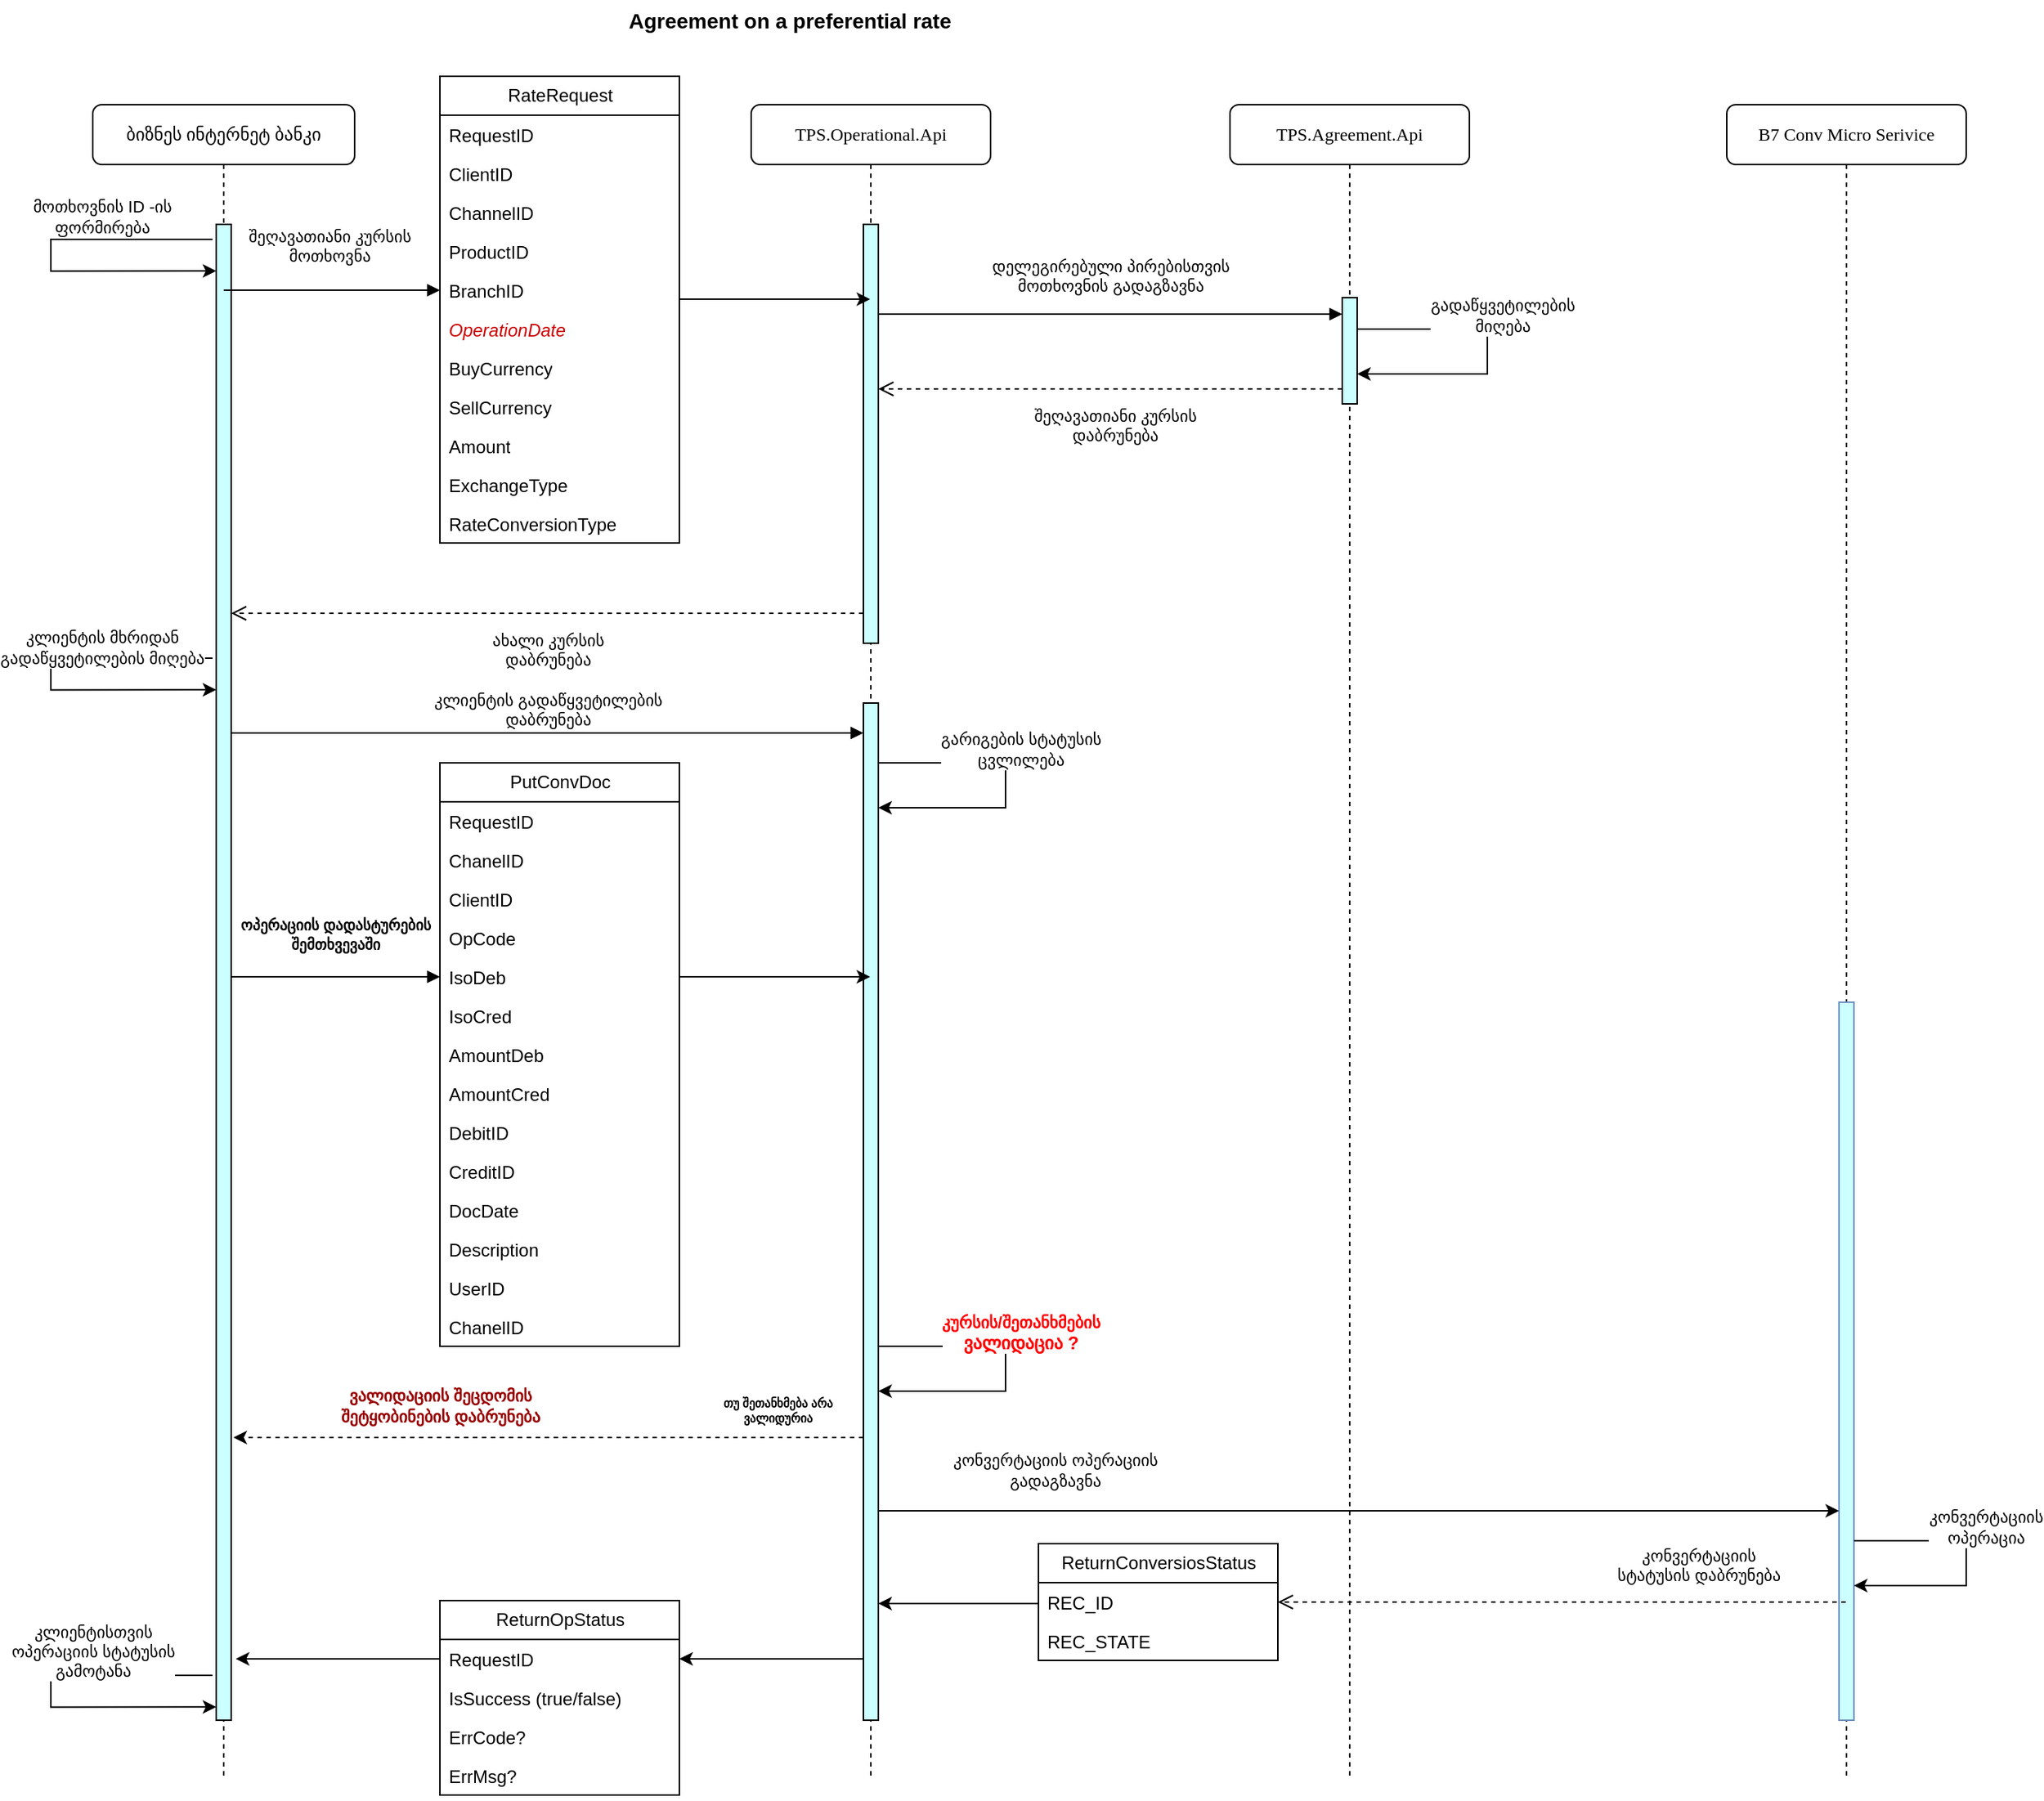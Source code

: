 <mxfile version="20.8.23" type="github" pages="2">
  <diagram id="Hz9vTrac9k6EBb7m44WP" name="შეღავათიანიi კურსზე შეთანხმება SD">
    <mxGraphModel dx="1872" dy="824" grid="1" gridSize="10" guides="1" tooltips="1" connect="1" arrows="1" fold="1" page="1" pageScale="1" pageWidth="2336" pageHeight="1654" math="0" shadow="0">
      <root>
        <mxCell id="0" />
        <mxCell id="1" parent="0" />
        <mxCell id="NapRjpGxGWk-yeD8tq0e-1" value="ბიზნეს ინტერნეტ ბანკი" style="shape=umlLifeline;perimeter=lifelinePerimeter;whiteSpace=wrap;html=1;container=1;collapsible=0;recursiveResize=0;outlineConnect=0;rounded=1;shadow=0;comic=0;labelBackgroundColor=none;strokeWidth=1;fontFamily=Verdana;fontSize=12;align=center;" parent="1" vertex="1">
          <mxGeometry x="108" y="80" width="175" height="1120" as="geometry" />
        </mxCell>
        <mxCell id="NapRjpGxGWk-yeD8tq0e-2" value="" style="html=1;points=[];perimeter=orthogonalPerimeter;rounded=0;shadow=0;comic=0;labelBackgroundColor=none;strokeWidth=1;fontFamily=Verdana;fontSize=12;align=center;fillColor=#CCFFFF;" parent="NapRjpGxGWk-yeD8tq0e-1" vertex="1">
          <mxGeometry x="82.5" y="80" width="10" height="1000" as="geometry" />
        </mxCell>
        <mxCell id="reUfo1CFChtaAdtldBo7-3" value="" style="endArrow=classic;html=1;rounded=0;strokeColor=default;edgeStyle=orthogonalEdgeStyle;exitX=0.2;exitY=0.153;exitDx=0;exitDy=0;exitPerimeter=0;" parent="NapRjpGxGWk-yeD8tq0e-1" edge="1">
          <mxGeometry width="50" height="50" relative="1" as="geometry">
            <mxPoint x="80" y="90.0" as="sourcePoint" />
            <mxPoint x="82.5" y="111.15" as="targetPoint" />
            <Array as="points">
              <mxPoint x="-28" y="90" />
              <mxPoint x="-28" y="111" />
            </Array>
          </mxGeometry>
        </mxCell>
        <mxCell id="reUfo1CFChtaAdtldBo7-4" value="მოთხოვნის ID -ის&lt;br&gt;ფორმირება" style="edgeLabel;html=1;align=center;verticalAlign=middle;resizable=0;points=[];" parent="reUfo1CFChtaAdtldBo7-3" vertex="1" connectable="0">
          <mxGeometry x="-0.23" y="1" relative="1" as="geometry">
            <mxPoint x="18" y="-16" as="offset" />
          </mxGeometry>
        </mxCell>
        <mxCell id="JqXxi1MpLHZqpj23ZU03-1" value="" style="endArrow=classic;html=1;rounded=0;strokeColor=default;edgeStyle=orthogonalEdgeStyle;exitX=0.2;exitY=0.153;exitDx=0;exitDy=0;exitPerimeter=0;" parent="NapRjpGxGWk-yeD8tq0e-1" edge="1">
          <mxGeometry width="50" height="50" relative="1" as="geometry">
            <mxPoint x="80" y="370" as="sourcePoint" />
            <mxPoint x="82.5" y="391.15" as="targetPoint" />
            <Array as="points">
              <mxPoint x="-28" y="370" />
              <mxPoint x="-28" y="391" />
            </Array>
          </mxGeometry>
        </mxCell>
        <mxCell id="JqXxi1MpLHZqpj23ZU03-2" value="კლიენტის მხრიდან&lt;br&gt;გადაწყვეტილების მიღება" style="edgeLabel;html=1;align=center;verticalAlign=middle;resizable=0;points=[];" parent="JqXxi1MpLHZqpj23ZU03-1" vertex="1" connectable="0">
          <mxGeometry x="-0.23" y="1" relative="1" as="geometry">
            <mxPoint x="18" y="-8" as="offset" />
          </mxGeometry>
        </mxCell>
        <mxCell id="lTMrrN4QKwK92IM0Nk2y-34" value="" style="endArrow=classic;html=1;rounded=0;strokeColor=default;edgeStyle=orthogonalEdgeStyle;exitX=0.2;exitY=0.153;exitDx=0;exitDy=0;exitPerimeter=0;" edge="1" parent="NapRjpGxGWk-yeD8tq0e-1">
          <mxGeometry width="50" height="50" relative="1" as="geometry">
            <mxPoint x="80" y="1050" as="sourcePoint" />
            <mxPoint x="82.5" y="1071.15" as="targetPoint" />
            <Array as="points">
              <mxPoint x="-28" y="1050" />
              <mxPoint x="-28" y="1071" />
            </Array>
          </mxGeometry>
        </mxCell>
        <mxCell id="lTMrrN4QKwK92IM0Nk2y-35" value="კლიენტისთვის&lt;br&gt;ოპერაციის სტატუსის&lt;br&gt;გამოტანა" style="edgeLabel;html=1;align=center;verticalAlign=middle;resizable=0;points=[];" vertex="1" connectable="0" parent="lTMrrN4QKwK92IM0Nk2y-34">
          <mxGeometry x="-0.23" y="1" relative="1" as="geometry">
            <mxPoint x="12" y="-17" as="offset" />
          </mxGeometry>
        </mxCell>
        <mxCell id="OC2dcXIhTSpHi5Ehb43I-1" value="TPS.Operational.Api" style="shape=umlLifeline;perimeter=lifelinePerimeter;whiteSpace=wrap;html=1;container=1;collapsible=0;recursiveResize=0;outlineConnect=0;rounded=1;shadow=0;comic=0;labelBackgroundColor=none;strokeWidth=1;fontFamily=Verdana;fontSize=12;align=center;" parent="1" vertex="1">
          <mxGeometry x="548" y="80" width="160" height="1120" as="geometry" />
        </mxCell>
        <mxCell id="OC2dcXIhTSpHi5Ehb43I-3" value="" style="html=1;points=[];perimeter=orthogonalPerimeter;outlineConnect=0;targetShapes=umlLifeline;portConstraint=eastwest;newEdgeStyle={&quot;edgeStyle&quot;:&quot;elbowEdgeStyle&quot;,&quot;elbow&quot;:&quot;vertical&quot;,&quot;curved&quot;:0,&quot;rounded&quot;:0};fillColor=#CCFFFF;" parent="OC2dcXIhTSpHi5Ehb43I-1" vertex="1">
          <mxGeometry x="75" y="80" width="10" height="280" as="geometry" />
        </mxCell>
        <mxCell id="reUfo1CFChtaAdtldBo7-1" value="" style="html=1;points=[];perimeter=orthogonalPerimeter;outlineConnect=0;targetShapes=umlLifeline;portConstraint=eastwest;newEdgeStyle={&quot;edgeStyle&quot;:&quot;elbowEdgeStyle&quot;,&quot;elbow&quot;:&quot;vertical&quot;,&quot;curved&quot;:0,&quot;rounded&quot;:0};fillColor=#CCFFFF;" parent="OC2dcXIhTSpHi5Ehb43I-1" vertex="1">
          <mxGeometry x="75" y="400" width="10" height="680" as="geometry" />
        </mxCell>
        <mxCell id="lTMrrN4QKwK92IM0Nk2y-32" value="" style="endArrow=classic;html=1;rounded=0;strokeColor=default;edgeStyle=orthogonalEdgeStyle;" edge="1" parent="OC2dcXIhTSpHi5Ehb43I-1">
          <mxGeometry width="50" height="50" relative="1" as="geometry">
            <mxPoint x="85" y="830" as="sourcePoint" />
            <mxPoint x="85" y="860" as="targetPoint" />
            <Array as="points">
              <mxPoint x="170" y="830.5" />
              <mxPoint x="170" y="860.5" />
            </Array>
          </mxGeometry>
        </mxCell>
        <mxCell id="lTMrrN4QKwK92IM0Nk2y-33" value="&lt;b&gt;&lt;font color=&quot;#ff0000&quot;&gt;კურსის/შეთანხმების&lt;br style=&quot;border-color: var(--border-color); font-size: 12px; background-color: rgb(251, 251, 251);&quot;&gt;&lt;span style=&quot;font-size: 12px; background-color: rgb(251, 251, 251);&quot;&gt;ვალიდაცია ?&lt;/span&gt;&lt;/font&gt;&lt;/b&gt;" style="edgeLabel;html=1;align=center;verticalAlign=middle;resizable=0;points=[];" vertex="1" connectable="0" parent="lTMrrN4QKwK92IM0Nk2y-32">
          <mxGeometry x="-0.23" y="1" relative="1" as="geometry">
            <mxPoint x="18" y="-8" as="offset" />
          </mxGeometry>
        </mxCell>
        <mxCell id="nknmgPoFufhJ2KQw6Ong-1" value="თუ შეთანხმება არა&#xa;ვალიდურია" style="text;align=center;fontStyle=1;verticalAlign=middle;spacingLeft=3;spacingRight=3;strokeColor=none;rotatable=0;points=[[0,0.5],[1,0.5]];portConstraint=eastwest;labelBackgroundColor=#FFFFFF;fontSize=8;" vertex="1" parent="OC2dcXIhTSpHi5Ehb43I-1">
          <mxGeometry x="-38" y="860" width="112" height="26" as="geometry" />
        </mxCell>
        <mxCell id="2njt6nfOIMfhhEkoGc3B-12" value="" style="endArrow=classic;html=1;rounded=0;strokeColor=default;edgeStyle=orthogonalEdgeStyle;" parent="OC2dcXIhTSpHi5Ehb43I-1" edge="1">
          <mxGeometry width="50" height="50" relative="1" as="geometry">
            <mxPoint x="85" y="440" as="sourcePoint" />
            <mxPoint x="85" y="470" as="targetPoint" />
            <Array as="points">
              <mxPoint x="170" y="440.5" />
              <mxPoint x="170" y="470.5" />
            </Array>
          </mxGeometry>
        </mxCell>
        <mxCell id="Ki9TBUzkQfGxFeOzV7n9-6" value="გარიგების სტატუსის&lt;br&gt;ცვლილება" style="edgeLabel;html=1;align=center;verticalAlign=middle;resizable=0;points=[];" parent="2njt6nfOIMfhhEkoGc3B-12" vertex="1" connectable="0">
          <mxGeometry x="-0.23" y="1" relative="1" as="geometry">
            <mxPoint x="18" y="-8" as="offset" />
          </mxGeometry>
        </mxCell>
        <mxCell id="OC2dcXIhTSpHi5Ehb43I-4" value="შეღავათიანი კურსის&lt;br&gt;მოთხოვნა" style="html=1;verticalAlign=bottom;endArrow=block;edgeStyle=elbowEdgeStyle;elbow=vertical;curved=0;rounded=0;entryX=0;entryY=0.5;entryDx=0;entryDy=0;" parent="1" source="NapRjpGxGWk-yeD8tq0e-1" target="aCDmaK2JJfqGugbTNvCX-6" edge="1">
          <mxGeometry x="-0.032" y="14" relative="1" as="geometry">
            <mxPoint x="348" y="190" as="sourcePoint" />
            <Array as="points">
              <mxPoint x="248" y="204" />
              <mxPoint x="238" y="220" />
              <mxPoint x="248" y="200" />
            </Array>
            <mxPoint as="offset" />
          </mxGeometry>
        </mxCell>
        <mxCell id="OC2dcXIhTSpHi5Ehb43I-5" value="ახალი კურსის&lt;br&gt;დაბრუნება" style="html=1;verticalAlign=bottom;endArrow=open;dashed=1;endSize=8;edgeStyle=elbowEdgeStyle;elbow=vertical;curved=0;rounded=0;" parent="1" source="OC2dcXIhTSpHi5Ehb43I-3" target="NapRjpGxGWk-yeD8tq0e-2" edge="1">
          <mxGeometry y="40" relative="1" as="geometry">
            <mxPoint x="348" y="265" as="targetPoint" />
            <Array as="points">
              <mxPoint x="438" y="420" />
              <mxPoint x="488" y="450" />
              <mxPoint x="498" y="460" />
              <mxPoint x="298" y="260" />
            </Array>
            <mxPoint as="offset" />
          </mxGeometry>
        </mxCell>
        <mxCell id="aCDmaK2JJfqGugbTNvCX-14" style="edgeStyle=orthogonalEdgeStyle;rounded=0;orthogonalLoop=1;jettySize=auto;html=1;" parent="1" source="aCDmaK2JJfqGugbTNvCX-1" target="OC2dcXIhTSpHi5Ehb43I-1" edge="1">
          <mxGeometry relative="1" as="geometry">
            <Array as="points">
              <mxPoint x="518" y="210" />
              <mxPoint x="518" y="210" />
            </Array>
          </mxGeometry>
        </mxCell>
        <UserObject label="RateRequest" id="aCDmaK2JJfqGugbTNvCX-1">
          <mxCell style="swimlane;fontStyle=0;childLayout=stackLayout;horizontal=1;startSize=26;fillColor=none;horizontalStack=0;resizeParent=1;resizeParentMax=0;resizeLast=0;collapsible=1;marginBottom=0;html=1;fontColor=#000000;" parent="1" vertex="1">
            <mxGeometry x="340" y="61" width="160" height="312" as="geometry" />
          </mxCell>
        </UserObject>
        <mxCell id="aCDmaK2JJfqGugbTNvCX-2" value="RequestID" style="text;strokeColor=none;fillColor=none;align=left;verticalAlign=top;spacingLeft=4;spacingRight=4;overflow=hidden;rotatable=0;points=[[0,0.5],[1,0.5]];portConstraint=eastwest;whiteSpace=wrap;html=1;fontColor=#000000;" parent="aCDmaK2JJfqGugbTNvCX-1" vertex="1">
          <mxGeometry y="26" width="160" height="26" as="geometry" />
        </mxCell>
        <mxCell id="aCDmaK2JJfqGugbTNvCX-3" value="ClientID" style="text;strokeColor=none;fillColor=none;align=left;verticalAlign=top;spacingLeft=4;spacingRight=4;overflow=hidden;rotatable=0;points=[[0,0.5],[1,0.5]];portConstraint=eastwest;whiteSpace=wrap;html=1;fontColor=#000000;" parent="aCDmaK2JJfqGugbTNvCX-1" vertex="1">
          <mxGeometry y="52" width="160" height="26" as="geometry" />
        </mxCell>
        <mxCell id="aCDmaK2JJfqGugbTNvCX-4" value="ChannelID" style="text;strokeColor=none;fillColor=none;align=left;verticalAlign=top;spacingLeft=4;spacingRight=4;overflow=hidden;rotatable=0;points=[[0,0.5],[1,0.5]];portConstraint=eastwest;whiteSpace=wrap;html=1;fontColor=#000000;" parent="aCDmaK2JJfqGugbTNvCX-1" vertex="1">
          <mxGeometry y="78" width="160" height="26" as="geometry" />
        </mxCell>
        <mxCell id="aCDmaK2JJfqGugbTNvCX-5" value="ProductID" style="text;strokeColor=none;fillColor=none;align=left;verticalAlign=top;spacingLeft=4;spacingRight=4;overflow=hidden;rotatable=0;points=[[0,0.5],[1,0.5]];portConstraint=eastwest;whiteSpace=wrap;html=1;fontColor=#000000;" parent="aCDmaK2JJfqGugbTNvCX-1" vertex="1">
          <mxGeometry y="104" width="160" height="26" as="geometry" />
        </mxCell>
        <mxCell id="aCDmaK2JJfqGugbTNvCX-6" value="BranchID" style="text;strokeColor=none;fillColor=none;align=left;verticalAlign=top;spacingLeft=4;spacingRight=4;overflow=hidden;rotatable=0;points=[[0,0.5],[1,0.5]];portConstraint=eastwest;whiteSpace=wrap;html=1;fontColor=#000000;" parent="aCDmaK2JJfqGugbTNvCX-1" vertex="1">
          <mxGeometry y="130" width="160" height="26" as="geometry" />
        </mxCell>
        <mxCell id="aCDmaK2JJfqGugbTNvCX-7" value="OperationDate" style="text;strokeColor=none;fillColor=none;align=left;verticalAlign=top;spacingLeft=4;spacingRight=4;overflow=hidden;rotatable=0;points=[[0,0.5],[1,0.5]];portConstraint=eastwest;whiteSpace=wrap;html=1;fontColor=#CC0000;fontStyle=2" parent="aCDmaK2JJfqGugbTNvCX-1" vertex="1">
          <mxGeometry y="156" width="160" height="26" as="geometry" />
        </mxCell>
        <mxCell id="aCDmaK2JJfqGugbTNvCX-8" value="BuyCurrency" style="text;strokeColor=none;fillColor=none;align=left;verticalAlign=top;spacingLeft=4;spacingRight=4;overflow=hidden;rotatable=0;points=[[0,0.5],[1,0.5]];portConstraint=eastwest;whiteSpace=wrap;html=1;fontColor=#000000;" parent="aCDmaK2JJfqGugbTNvCX-1" vertex="1">
          <mxGeometry y="182" width="160" height="26" as="geometry" />
        </mxCell>
        <mxCell id="aCDmaK2JJfqGugbTNvCX-9" value="SellCurrency" style="text;strokeColor=none;fillColor=none;align=left;verticalAlign=top;spacingLeft=4;spacingRight=4;overflow=hidden;rotatable=0;points=[[0,0.5],[1,0.5]];portConstraint=eastwest;whiteSpace=wrap;html=1;fontColor=#000000;" parent="aCDmaK2JJfqGugbTNvCX-1" vertex="1">
          <mxGeometry y="208" width="160" height="26" as="geometry" />
        </mxCell>
        <mxCell id="aCDmaK2JJfqGugbTNvCX-10" value="Amount" style="text;strokeColor=none;fillColor=none;align=left;verticalAlign=top;spacingLeft=4;spacingRight=4;overflow=hidden;rotatable=0;points=[[0,0.5],[1,0.5]];portConstraint=eastwest;whiteSpace=wrap;html=1;fontColor=#000000;" parent="aCDmaK2JJfqGugbTNvCX-1" vertex="1">
          <mxGeometry y="234" width="160" height="26" as="geometry" />
        </mxCell>
        <mxCell id="aCDmaK2JJfqGugbTNvCX-11" value="ExchangeType" style="text;strokeColor=none;fillColor=none;align=left;verticalAlign=top;spacingLeft=4;spacingRight=4;overflow=hidden;rotatable=0;points=[[0,0.5],[1,0.5]];portConstraint=eastwest;whiteSpace=wrap;html=1;fontColor=#000000;" parent="aCDmaK2JJfqGugbTNvCX-1" vertex="1">
          <mxGeometry y="260" width="160" height="26" as="geometry" />
        </mxCell>
        <mxCell id="aCDmaK2JJfqGugbTNvCX-12" value="RateConversionType" style="text;strokeColor=none;fillColor=none;align=left;verticalAlign=top;spacingLeft=4;spacingRight=4;overflow=hidden;rotatable=0;points=[[0,0.5],[1,0.5]];portConstraint=eastwest;whiteSpace=wrap;html=1;fontColor=#000000;" parent="aCDmaK2JJfqGugbTNvCX-1" vertex="1">
          <mxGeometry y="286" width="160" height="26" as="geometry" />
        </mxCell>
        <mxCell id="5AQyUATGyBLYDQJvDg-Q-1" value="Agreement on a preferential rate" style="text;align=center;fontStyle=1;verticalAlign=middle;spacingLeft=3;spacingRight=3;strokeColor=none;rotatable=0;points=[[0,0.5],[1,0.5]];portConstraint=eastwest;fontSize=14;" parent="1" vertex="1">
          <mxGeometry x="108" y="10" width="932" height="26" as="geometry" />
        </mxCell>
        <mxCell id="OCmmPgJFP9XWe1WX7dT5-1" value="TPS.Agreement.Api" style="shape=umlLifeline;perimeter=lifelinePerimeter;whiteSpace=wrap;html=1;container=1;collapsible=0;recursiveResize=0;outlineConnect=0;rounded=1;shadow=0;comic=0;labelBackgroundColor=none;strokeWidth=1;fontFamily=Verdana;fontSize=12;align=center;" parent="1" vertex="1">
          <mxGeometry x="868" y="80" width="160" height="1120" as="geometry" />
        </mxCell>
        <mxCell id="Ki9TBUzkQfGxFeOzV7n9-3" value="" style="html=1;points=[];perimeter=orthogonalPerimeter;outlineConnect=0;targetShapes=umlLifeline;portConstraint=eastwest;newEdgeStyle={&quot;edgeStyle&quot;:&quot;elbowEdgeStyle&quot;,&quot;elbow&quot;:&quot;vertical&quot;,&quot;curved&quot;:0,&quot;rounded&quot;:0};fillColor=#CCFFFF;" parent="OCmmPgJFP9XWe1WX7dT5-1" vertex="1">
          <mxGeometry x="75" y="129" width="10" height="71" as="geometry" />
        </mxCell>
        <mxCell id="Ki9TBUzkQfGxFeOzV7n9-4" value="დელეგირებული პირებისთვის&lt;br&gt;მოთხოვნის გადაგზავნა" style="html=1;verticalAlign=bottom;endArrow=block;edgeStyle=elbowEdgeStyle;elbow=vertical;curved=0;rounded=0;" parent="1" source="OC2dcXIhTSpHi5Ehb43I-3" target="Ki9TBUzkQfGxFeOzV7n9-3" edge="1">
          <mxGeometry y="10" relative="1" as="geometry">
            <mxPoint x="878" y="230" as="sourcePoint" />
            <Array as="points">
              <mxPoint x="858" y="220" />
            </Array>
            <mxPoint as="offset" />
          </mxGeometry>
        </mxCell>
        <mxCell id="Ki9TBUzkQfGxFeOzV7n9-5" value="შეღავათიანი კურსის&lt;br&gt;დაბრუნება" style="html=1;verticalAlign=bottom;endArrow=open;dashed=1;endSize=8;edgeStyle=elbowEdgeStyle;elbow=vertical;curved=0;rounded=0;" parent="1" source="Ki9TBUzkQfGxFeOzV7n9-3" target="OC2dcXIhTSpHi5Ehb43I-3" edge="1">
          <mxGeometry x="-0.016" y="40" relative="1" as="geometry">
            <mxPoint x="638" y="270" as="targetPoint" />
            <Array as="points">
              <mxPoint x="768" y="270" />
              <mxPoint x="688" y="260" />
              <mxPoint x="868" y="270" />
              <mxPoint x="718" y="250" />
              <mxPoint x="708" y="260" />
              <mxPoint x="808" y="260" />
              <mxPoint x="848" y="250" />
              <mxPoint x="848" y="290" />
            </Array>
            <mxPoint as="offset" />
          </mxGeometry>
        </mxCell>
        <mxCell id="reUfo1CFChtaAdtldBo7-2" value="კლიენტის გადაწყვეტილების&lt;br&gt;დაბრუნება" style="html=1;verticalAlign=bottom;startArrow=none;endArrow=block;startSize=8;edgeStyle=elbowEdgeStyle;elbow=vertical;curved=0;rounded=0;startFill=0;" parent="1" target="reUfo1CFChtaAdtldBo7-1" edge="1">
          <mxGeometry relative="1" as="geometry">
            <mxPoint x="201" y="500" as="sourcePoint" />
            <Array as="points">
              <mxPoint x="318" y="500" />
              <mxPoint x="568" y="520" />
            </Array>
          </mxGeometry>
        </mxCell>
        <mxCell id="JqXxi1MpLHZqpj23ZU03-3" value="" style="endArrow=classic;html=1;rounded=0;strokeColor=default;edgeStyle=orthogonalEdgeStyle;" parent="1" edge="1">
          <mxGeometry width="50" height="50" relative="1" as="geometry">
            <mxPoint x="953" y="230" as="sourcePoint" />
            <mxPoint x="953" y="260" as="targetPoint" />
            <Array as="points">
              <mxPoint x="1040" y="230" />
              <mxPoint x="1040" y="260" />
            </Array>
          </mxGeometry>
        </mxCell>
        <mxCell id="JqXxi1MpLHZqpj23ZU03-4" value="გადაწყვეტილების&lt;br&gt;მიღება" style="edgeLabel;html=1;align=center;verticalAlign=middle;resizable=0;points=[];" parent="JqXxi1MpLHZqpj23ZU03-3" vertex="1" connectable="0">
          <mxGeometry x="-0.23" y="1" relative="1" as="geometry">
            <mxPoint x="18" y="-8" as="offset" />
          </mxGeometry>
        </mxCell>
        <mxCell id="fu1dtIb8lkHuwp6ax8UP-1" value="B7 Conv Micro Serivice" style="shape=umlLifeline;perimeter=lifelinePerimeter;whiteSpace=wrap;html=1;container=1;collapsible=0;recursiveResize=0;outlineConnect=0;rounded=1;shadow=0;comic=0;labelBackgroundColor=none;strokeWidth=1;fontFamily=Verdana;fontSize=12;align=center;" parent="1" vertex="1">
          <mxGeometry x="1200" y="80" width="160" height="1120" as="geometry" />
        </mxCell>
        <mxCell id="PGhUQlgjF5_GtO2V3m0p-3" value="" style="html=1;points=[];perimeter=orthogonalPerimeter;outlineConnect=0;targetShapes=umlLifeline;portConstraint=eastwest;newEdgeStyle={&quot;edgeStyle&quot;:&quot;elbowEdgeStyle&quot;,&quot;elbow&quot;:&quot;vertical&quot;,&quot;curved&quot;:0,&quot;rounded&quot;:0};fillColor=#CCFFFF;strokeColor=#6c8ebf;" parent="fu1dtIb8lkHuwp6ax8UP-1" vertex="1">
          <mxGeometry x="75" y="600" width="10" height="480" as="geometry" />
        </mxCell>
        <mxCell id="fu1dtIb8lkHuwp6ax8UP-3" value="" style="endArrow=classic;html=1;rounded=0;strokeColor=default;edgeStyle=orthogonalEdgeStyle;" parent="fu1dtIb8lkHuwp6ax8UP-1" edge="1">
          <mxGeometry width="50" height="50" relative="1" as="geometry">
            <mxPoint x="85" y="960" as="sourcePoint" />
            <mxPoint x="85" y="990" as="targetPoint" />
            <Array as="points">
              <mxPoint x="160" y="960" />
              <mxPoint x="160" y="990" />
            </Array>
          </mxGeometry>
        </mxCell>
        <mxCell id="fu1dtIb8lkHuwp6ax8UP-4" value="კონვერტაციის&lt;br&gt;ოპერაცია" style="edgeLabel;html=1;align=center;verticalAlign=middle;resizable=0;points=[];" parent="fu1dtIb8lkHuwp6ax8UP-3" vertex="1" connectable="0">
          <mxGeometry x="-0.23" y="1" relative="1" as="geometry">
            <mxPoint x="18" y="-8" as="offset" />
          </mxGeometry>
        </mxCell>
        <mxCell id="PGhUQlgjF5_GtO2V3m0p-5" value="კონვერტაციის&lt;br&gt;სტატუსის დაბრუნება" style="html=1;verticalAlign=bottom;endArrow=open;dashed=1;endSize=8;edgeStyle=elbowEdgeStyle;elbow=vertical;curved=0;rounded=0;entryX=1;entryY=0.5;entryDx=0;entryDy=0;" parent="1" edge="1">
          <mxGeometry x="-0.476" y="-9" relative="1" as="geometry">
            <mxPoint x="900" y="1081" as="targetPoint" />
            <Array as="points">
              <mxPoint x="920" y="1081" />
              <mxPoint x="1120" y="1092" />
              <mxPoint x="1090" y="1082" />
              <mxPoint x="1030" y="912" />
              <mxPoint x="800" y="1082" />
              <mxPoint x="1050" y="1072" />
              <mxPoint x="810" y="812" />
              <mxPoint x="780" y="822" />
              <mxPoint x="720" y="832" />
              <mxPoint x="1080" y="866" />
              <mxPoint x="1090" y="872" />
              <mxPoint x="1040" y="877" />
              <mxPoint x="1100" y="870" />
              <mxPoint x="750" y="862" />
            </Array>
            <mxPoint x="1" as="offset" />
            <mxPoint x="1279.5" y="1081" as="sourcePoint" />
          </mxGeometry>
        </mxCell>
        <mxCell id="PGhUQlgjF5_GtO2V3m0p-4" value="&lt;font style=&quot;font-size: 10px;&quot;&gt;&lt;b&gt;ოპერაციის დადასტურების&lt;br&gt;შემთხვევაში&lt;/b&gt;&lt;/font&gt;" style="html=1;verticalAlign=bottom;endArrow=block;edgeStyle=elbowEdgeStyle;elbow=vertical;curved=0;rounded=0;entryX=0;entryY=0.5;entryDx=0;entryDy=0;" parent="1" target="lTMrrN4QKwK92IM0Nk2y-10" edge="1">
          <mxGeometry y="13" relative="1" as="geometry">
            <mxPoint x="200" y="663" as="sourcePoint" />
            <Array as="points">
              <mxPoint x="270" y="663" />
              <mxPoint x="280" y="637" />
              <mxPoint x="490" y="600" />
              <mxPoint x="980" y="630" />
              <mxPoint x="940" y="640" />
              <mxPoint x="1250" y="660" />
            </Array>
            <mxPoint as="offset" />
            <mxPoint x="300" y="750" as="targetPoint" />
          </mxGeometry>
        </mxCell>
        <UserObject label="ReturnOpStatus" id="PGhUQlgjF5_GtO2V3m0p-7">
          <mxCell style="swimlane;fontStyle=0;childLayout=stackLayout;horizontal=1;startSize=26;fillColor=none;horizontalStack=0;resizeParent=1;resizeParentMax=0;resizeLast=0;collapsible=1;marginBottom=0;html=1;fontColor=#000000;" parent="1" vertex="1">
            <mxGeometry x="340" y="1080" width="160" height="130" as="geometry" />
          </mxCell>
        </UserObject>
        <mxCell id="PGhUQlgjF5_GtO2V3m0p-21" value="RequestID" style="text;strokeColor=none;fillColor=none;align=left;verticalAlign=top;spacingLeft=4;spacingRight=4;overflow=hidden;rotatable=0;points=[[0,0.5],[1,0.5]];portConstraint=eastwest;whiteSpace=wrap;html=1;fontColor=#000000;" parent="PGhUQlgjF5_GtO2V3m0p-7" vertex="1">
          <mxGeometry y="26" width="160" height="26" as="geometry" />
        </mxCell>
        <mxCell id="lTMrrN4QKwK92IM0Nk2y-1" value="IsSuccess (true/false)" style="text;strokeColor=none;fillColor=none;align=left;verticalAlign=top;spacingLeft=4;spacingRight=4;overflow=hidden;rotatable=0;points=[[0,0.5],[1,0.5]];portConstraint=eastwest;whiteSpace=wrap;html=1;fontColor=#000000;" vertex="1" parent="PGhUQlgjF5_GtO2V3m0p-7">
          <mxGeometry y="52" width="160" height="26" as="geometry" />
        </mxCell>
        <mxCell id="PGhUQlgjF5_GtO2V3m0p-8" value="ErrCode?" style="text;strokeColor=none;fillColor=none;align=left;verticalAlign=top;spacingLeft=4;spacingRight=4;overflow=hidden;rotatable=0;points=[[0,0.5],[1,0.5]];portConstraint=eastwest;whiteSpace=wrap;html=1;fontColor=#000000;" parent="PGhUQlgjF5_GtO2V3m0p-7" vertex="1">
          <mxGeometry y="78" width="160" height="26" as="geometry" />
        </mxCell>
        <mxCell id="PGhUQlgjF5_GtO2V3m0p-9" value="ErrMsg?" style="text;strokeColor=none;fillColor=none;align=left;verticalAlign=top;spacingLeft=4;spacingRight=4;overflow=hidden;rotatable=0;points=[[0,0.5],[1,0.5]];portConstraint=eastwest;whiteSpace=wrap;html=1;fontColor=#000000;" parent="PGhUQlgjF5_GtO2V3m0p-7" vertex="1">
          <mxGeometry y="104" width="160" height="26" as="geometry" />
        </mxCell>
        <UserObject label="PutConvDoc" id="lTMrrN4QKwK92IM0Nk2y-3">
          <mxCell style="swimlane;fontStyle=0;childLayout=stackLayout;horizontal=1;startSize=26;fillColor=none;horizontalStack=0;resizeParent=1;resizeParentMax=0;resizeLast=0;collapsible=1;marginBottom=0;html=1;fontColor=#000000;" vertex="1" parent="1">
            <mxGeometry x="340" y="520" width="160" height="390" as="geometry" />
          </mxCell>
        </UserObject>
        <mxCell id="lTMrrN4QKwK92IM0Nk2y-4" value="RequestID" style="text;strokeColor=none;fillColor=none;align=left;verticalAlign=top;spacingLeft=4;spacingRight=4;overflow=hidden;rotatable=0;points=[[0,0.5],[1,0.5]];portConstraint=eastwest;whiteSpace=wrap;html=1;fontColor=#000000;" vertex="1" parent="lTMrrN4QKwK92IM0Nk2y-3">
          <mxGeometry y="26" width="160" height="26" as="geometry" />
        </mxCell>
        <mxCell id="lTMrrN4QKwK92IM0Nk2y-9" value="ChanelID" style="text;strokeColor=none;fillColor=none;align=left;verticalAlign=top;spacingLeft=4;spacingRight=4;overflow=hidden;rotatable=0;points=[[0,0.5],[1,0.5]];portConstraint=eastwest;whiteSpace=wrap;html=1;fontColor=#000000;" vertex="1" parent="lTMrrN4QKwK92IM0Nk2y-3">
          <mxGeometry y="52" width="160" height="26" as="geometry" />
        </mxCell>
        <mxCell id="lTMrrN4QKwK92IM0Nk2y-5" value="ClientID" style="text;strokeColor=none;fillColor=none;align=left;verticalAlign=top;spacingLeft=4;spacingRight=4;overflow=hidden;rotatable=0;points=[[0,0.5],[1,0.5]];portConstraint=eastwest;whiteSpace=wrap;html=1;fontColor=#000000;" vertex="1" parent="lTMrrN4QKwK92IM0Nk2y-3">
          <mxGeometry y="78" width="160" height="26" as="geometry" />
        </mxCell>
        <mxCell id="lTMrrN4QKwK92IM0Nk2y-20" value="OpCode" style="text;strokeColor=none;fillColor=none;align=left;verticalAlign=top;spacingLeft=4;spacingRight=4;overflow=hidden;rotatable=0;points=[[0,0.5],[1,0.5]];portConstraint=eastwest;whiteSpace=wrap;html=1;fontColor=#000000;" vertex="1" parent="lTMrrN4QKwK92IM0Nk2y-3">
          <mxGeometry y="104" width="160" height="26" as="geometry" />
        </mxCell>
        <mxCell id="lTMrrN4QKwK92IM0Nk2y-10" value="IsoDeb" style="text;strokeColor=none;fillColor=none;align=left;verticalAlign=top;spacingLeft=4;spacingRight=4;overflow=hidden;rotatable=0;points=[[0,0.5],[1,0.5]];portConstraint=eastwest;whiteSpace=wrap;html=1;fontColor=#000000;" vertex="1" parent="lTMrrN4QKwK92IM0Nk2y-3">
          <mxGeometry y="130" width="160" height="26" as="geometry" />
        </mxCell>
        <mxCell id="lTMrrN4QKwK92IM0Nk2y-11" value="IsoCred" style="text;strokeColor=none;fillColor=none;align=left;verticalAlign=top;spacingLeft=4;spacingRight=4;overflow=hidden;rotatable=0;points=[[0,0.5],[1,0.5]];portConstraint=eastwest;whiteSpace=wrap;html=1;fontColor=#000000;" vertex="1" parent="lTMrrN4QKwK92IM0Nk2y-3">
          <mxGeometry y="156" width="160" height="26" as="geometry" />
        </mxCell>
        <mxCell id="lTMrrN4QKwK92IM0Nk2y-12" value="AmountDeb" style="text;strokeColor=none;fillColor=none;align=left;verticalAlign=top;spacingLeft=4;spacingRight=4;overflow=hidden;rotatable=0;points=[[0,0.5],[1,0.5]];portConstraint=eastwest;whiteSpace=wrap;html=1;fontColor=#000000;" vertex="1" parent="lTMrrN4QKwK92IM0Nk2y-3">
          <mxGeometry y="182" width="160" height="26" as="geometry" />
        </mxCell>
        <mxCell id="lTMrrN4QKwK92IM0Nk2y-13" value="AmountCred" style="text;strokeColor=none;fillColor=none;align=left;verticalAlign=top;spacingLeft=4;spacingRight=4;overflow=hidden;rotatable=0;points=[[0,0.5],[1,0.5]];portConstraint=eastwest;whiteSpace=wrap;html=1;fontColor=#000000;" vertex="1" parent="lTMrrN4QKwK92IM0Nk2y-3">
          <mxGeometry y="208" width="160" height="26" as="geometry" />
        </mxCell>
        <mxCell id="lTMrrN4QKwK92IM0Nk2y-14" value="DebitID" style="text;strokeColor=none;fillColor=none;align=left;verticalAlign=top;spacingLeft=4;spacingRight=4;overflow=hidden;rotatable=0;points=[[0,0.5],[1,0.5]];portConstraint=eastwest;whiteSpace=wrap;html=1;fontColor=#000000;" vertex="1" parent="lTMrrN4QKwK92IM0Nk2y-3">
          <mxGeometry y="234" width="160" height="26" as="geometry" />
        </mxCell>
        <mxCell id="lTMrrN4QKwK92IM0Nk2y-15" value="CreditID" style="text;strokeColor=none;fillColor=none;align=left;verticalAlign=top;spacingLeft=4;spacingRight=4;overflow=hidden;rotatable=0;points=[[0,0.5],[1,0.5]];portConstraint=eastwest;whiteSpace=wrap;html=1;fontColor=#000000;" vertex="1" parent="lTMrrN4QKwK92IM0Nk2y-3">
          <mxGeometry y="260" width="160" height="26" as="geometry" />
        </mxCell>
        <mxCell id="lTMrrN4QKwK92IM0Nk2y-16" value="DocDate" style="text;strokeColor=none;fillColor=none;align=left;verticalAlign=top;spacingLeft=4;spacingRight=4;overflow=hidden;rotatable=0;points=[[0,0.5],[1,0.5]];portConstraint=eastwest;whiteSpace=wrap;html=1;fontColor=#000000;" vertex="1" parent="lTMrrN4QKwK92IM0Nk2y-3">
          <mxGeometry y="286" width="160" height="26" as="geometry" />
        </mxCell>
        <mxCell id="lTMrrN4QKwK92IM0Nk2y-17" value="Description" style="text;strokeColor=none;fillColor=none;align=left;verticalAlign=top;spacingLeft=4;spacingRight=4;overflow=hidden;rotatable=0;points=[[0,0.5],[1,0.5]];portConstraint=eastwest;whiteSpace=wrap;html=1;fontColor=#000000;" vertex="1" parent="lTMrrN4QKwK92IM0Nk2y-3">
          <mxGeometry y="312" width="160" height="26" as="geometry" />
        </mxCell>
        <mxCell id="lTMrrN4QKwK92IM0Nk2y-18" value="UserID" style="text;strokeColor=none;fillColor=none;align=left;verticalAlign=top;spacingLeft=4;spacingRight=4;overflow=hidden;rotatable=0;points=[[0,0.5],[1,0.5]];portConstraint=eastwest;whiteSpace=wrap;html=1;fontColor=#000000;" vertex="1" parent="lTMrrN4QKwK92IM0Nk2y-3">
          <mxGeometry y="338" width="160" height="26" as="geometry" />
        </mxCell>
        <mxCell id="lTMrrN4QKwK92IM0Nk2y-19" value="ChanelID" style="text;strokeColor=none;fillColor=none;align=left;verticalAlign=top;spacingLeft=4;spacingRight=4;overflow=hidden;rotatable=0;points=[[0,0.5],[1,0.5]];portConstraint=eastwest;whiteSpace=wrap;html=1;fontColor=#000000;" vertex="1" parent="lTMrrN4QKwK92IM0Nk2y-3">
          <mxGeometry y="364" width="160" height="26" as="geometry" />
        </mxCell>
        <mxCell id="lTMrrN4QKwK92IM0Nk2y-21" style="edgeStyle=orthogonalEdgeStyle;rounded=0;orthogonalLoop=1;jettySize=auto;html=1;" edge="1" parent="1" source="lTMrrN4QKwK92IM0Nk2y-10" target="OC2dcXIhTSpHi5Ehb43I-1">
          <mxGeometry relative="1" as="geometry">
            <Array as="points">
              <mxPoint x="580" y="663" />
              <mxPoint x="580" y="663" />
            </Array>
          </mxGeometry>
        </mxCell>
        <mxCell id="lTMrrN4QKwK92IM0Nk2y-22" style="edgeStyle=elbowEdgeStyle;rounded=0;orthogonalLoop=1;jettySize=auto;html=1;elbow=vertical;curved=0;" edge="1" parent="1" source="reUfo1CFChtaAdtldBo7-1" target="PGhUQlgjF5_GtO2V3m0p-3">
          <mxGeometry relative="1" as="geometry">
            <Array as="points">
              <mxPoint x="1050" y="1020" />
              <mxPoint x="870" y="840" />
              <mxPoint x="1040" y="690" />
            </Array>
          </mxGeometry>
        </mxCell>
        <mxCell id="lTMrrN4QKwK92IM0Nk2y-23" value="კონვერტაციის ოპერაციის&lt;br&gt;გადაგზავნა" style="edgeLabel;html=1;align=center;verticalAlign=middle;resizable=0;points=[];" vertex="1" connectable="0" parent="lTMrrN4QKwK92IM0Nk2y-22">
          <mxGeometry x="-0.388" y="-1" relative="1" as="geometry">
            <mxPoint x="-79" y="-28" as="offset" />
          </mxGeometry>
        </mxCell>
        <mxCell id="lTMrrN4QKwK92IM0Nk2y-24" style="edgeStyle=orthogonalEdgeStyle;rounded=0;orthogonalLoop=1;jettySize=auto;html=1;entryX=1.31;entryY=0.959;entryDx=0;entryDy=0;entryPerimeter=0;" edge="1" parent="1" source="PGhUQlgjF5_GtO2V3m0p-21" target="NapRjpGxGWk-yeD8tq0e-2">
          <mxGeometry relative="1" as="geometry">
            <mxPoint x="220" y="1061" as="targetPoint" />
          </mxGeometry>
        </mxCell>
        <mxCell id="lTMrrN4QKwK92IM0Nk2y-25" style="edgeStyle=elbowEdgeStyle;rounded=0;orthogonalLoop=1;jettySize=auto;html=1;elbow=vertical;curved=0;entryX=1;entryY=0.5;entryDx=0;entryDy=0;" edge="1" parent="1" source="reUfo1CFChtaAdtldBo7-1" target="PGhUQlgjF5_GtO2V3m0p-21">
          <mxGeometry relative="1" as="geometry" />
        </mxCell>
        <UserObject label="ReturnConversiosStatus" id="FY55GriNzga7esOsbRde-9">
          <mxCell style="swimlane;fontStyle=0;childLayout=stackLayout;horizontal=1;startSize=26;fillColor=none;horizontalStack=0;resizeParent=1;resizeParentMax=0;resizeLast=0;collapsible=1;marginBottom=0;html=1;fontColor=#000000;" vertex="1" parent="1">
            <mxGeometry x="740" y="1042" width="160" height="78" as="geometry" />
          </mxCell>
        </UserObject>
        <mxCell id="FY55GriNzga7esOsbRde-10" value="REC_ID" style="text;strokeColor=none;fillColor=none;align=left;verticalAlign=top;spacingLeft=4;spacingRight=4;overflow=hidden;rotatable=0;points=[[0,0.5],[1,0.5]];portConstraint=eastwest;whiteSpace=wrap;html=1;fontColor=#000000;" vertex="1" parent="FY55GriNzga7esOsbRde-9">
          <mxGeometry y="26" width="160" height="26" as="geometry" />
        </mxCell>
        <mxCell id="FY55GriNzga7esOsbRde-11" value="REC_STATE" style="text;strokeColor=none;fillColor=none;align=left;verticalAlign=top;spacingLeft=4;spacingRight=4;overflow=hidden;rotatable=0;points=[[0,0.5],[1,0.5]];portConstraint=eastwest;whiteSpace=wrap;html=1;fontColor=#000000;" vertex="1" parent="FY55GriNzga7esOsbRde-9">
          <mxGeometry y="52" width="160" height="26" as="geometry" />
        </mxCell>
        <mxCell id="FY55GriNzga7esOsbRde-12" style="edgeStyle=orthogonalEdgeStyle;rounded=0;orthogonalLoop=1;jettySize=auto;html=1;" edge="1" source="FY55GriNzga7esOsbRde-10" parent="1">
          <mxGeometry relative="1" as="geometry">
            <mxPoint x="633" y="1082" as="targetPoint" />
            <Array as="points">
              <mxPoint x="710" y="1082" />
              <mxPoint x="710" y="1082" />
            </Array>
          </mxGeometry>
        </mxCell>
        <mxCell id="FY55GriNzga7esOsbRde-13" style="edgeStyle=elbowEdgeStyle;rounded=0;orthogonalLoop=1;jettySize=auto;html=1;elbow=vertical;curved=0;entryX=1.15;entryY=0.811;entryDx=0;entryDy=0;entryPerimeter=0;fontColor=#FF0000;dashed=1;" edge="1" parent="1" source="reUfo1CFChtaAdtldBo7-1" target="NapRjpGxGWk-yeD8tq0e-2">
          <mxGeometry relative="1" as="geometry">
            <Array as="points">
              <mxPoint x="270" y="971" />
              <mxPoint x="250" y="960" />
              <mxPoint x="340" y="970" />
              <mxPoint x="290" y="990" />
              <mxPoint x="460" y="970" />
            </Array>
          </mxGeometry>
        </mxCell>
        <mxCell id="FY55GriNzga7esOsbRde-14" value="ვალიდაციის შეცდომის&lt;br&gt;შეტყობინების&amp;nbsp;დაბრუნება" style="edgeLabel;html=1;align=center;verticalAlign=middle;resizable=0;points=[];fontColor=#990000;fontStyle=1" vertex="1" connectable="0" parent="FY55GriNzga7esOsbRde-13">
          <mxGeometry x="0.158" y="-1" relative="1" as="geometry">
            <mxPoint x="-39" y="-20" as="offset" />
          </mxGeometry>
        </mxCell>
      </root>
    </mxGraphModel>
  </diagram>
  <diagram id="zn_LCZw_xu-HkTTggI_8" name="შეღავთიანი კურსზე სიტყვიერი შეთანხმება SD">
    <mxGraphModel dx="1360" dy="687" grid="1" gridSize="10" guides="1" tooltips="1" connect="1" arrows="1" fold="1" page="1" pageScale="1" pageWidth="2336" pageHeight="1654" math="0" shadow="0">
      <root>
        <mxCell id="0" />
        <mxCell id="1" parent="0" />
        <mxCell id="NMGzmj7_dPsPPjgjZv2B-1" value="ბიზნეს ინტერნეტ ბანკი" style="shape=umlLifeline;perimeter=lifelinePerimeter;whiteSpace=wrap;html=1;container=1;collapsible=0;recursiveResize=0;outlineConnect=0;rounded=1;shadow=0;comic=0;labelBackgroundColor=none;strokeWidth=1;fontFamily=Verdana;fontSize=12;align=center;" vertex="1" parent="1">
          <mxGeometry x="108" y="80" width="175" height="1120" as="geometry" />
        </mxCell>
        <mxCell id="NMGzmj7_dPsPPjgjZv2B-2" value="" style="html=1;points=[];perimeter=orthogonalPerimeter;rounded=0;shadow=0;comic=0;labelBackgroundColor=none;strokeWidth=1;fontFamily=Verdana;fontSize=12;align=center;fillColor=#CCFFFF;" vertex="1" parent="NMGzmj7_dPsPPjgjZv2B-1">
          <mxGeometry x="82.5" y="80" width="10" height="1000" as="geometry" />
        </mxCell>
        <mxCell id="NMGzmj7_dPsPPjgjZv2B-3" value="" style="endArrow=classic;html=1;rounded=0;strokeColor=default;edgeStyle=orthogonalEdgeStyle;exitX=0.2;exitY=0.153;exitDx=0;exitDy=0;exitPerimeter=0;" edge="1" parent="NMGzmj7_dPsPPjgjZv2B-1">
          <mxGeometry width="50" height="50" relative="1" as="geometry">
            <mxPoint x="80" y="290" as="sourcePoint" />
            <mxPoint x="82.5" y="311.15" as="targetPoint" />
            <Array as="points">
              <mxPoint x="-28" y="290" />
              <mxPoint x="-28" y="311" />
            </Array>
          </mxGeometry>
        </mxCell>
        <mxCell id="NMGzmj7_dPsPPjgjZv2B-4" value="მოთხოვნის ID -ის&lt;br&gt;ფორმირება" style="edgeLabel;html=1;align=center;verticalAlign=middle;resizable=0;points=[];" vertex="1" connectable="0" parent="NMGzmj7_dPsPPjgjZv2B-3">
          <mxGeometry x="-0.23" y="1" relative="1" as="geometry">
            <mxPoint x="18" y="-16" as="offset" />
          </mxGeometry>
        </mxCell>
        <mxCell id="NMGzmj7_dPsPPjgjZv2B-5" value="" style="endArrow=classic;html=1;rounded=0;strokeColor=default;edgeStyle=orthogonalEdgeStyle;exitX=0.2;exitY=0.153;exitDx=0;exitDy=0;exitPerimeter=0;" edge="1" parent="NMGzmj7_dPsPPjgjZv2B-1">
          <mxGeometry width="50" height="50" relative="1" as="geometry">
            <mxPoint x="80" y="220" as="sourcePoint" />
            <mxPoint x="82.5" y="241.15" as="targetPoint" />
            <Array as="points">
              <mxPoint x="-28" y="220" />
              <mxPoint x="-28" y="241" />
            </Array>
          </mxGeometry>
        </mxCell>
        <mxCell id="NMGzmj7_dPsPPjgjZv2B-6" value="კლიენტის მხრიდან&lt;br&gt;გადაწყვეტილების მიღება" style="edgeLabel;html=1;align=center;verticalAlign=middle;resizable=0;points=[];" vertex="1" connectable="0" parent="NMGzmj7_dPsPPjgjZv2B-5">
          <mxGeometry x="-0.23" y="1" relative="1" as="geometry">
            <mxPoint x="18" y="-8" as="offset" />
          </mxGeometry>
        </mxCell>
        <mxCell id="NMGzmj7_dPsPPjgjZv2B-7" value="" style="endArrow=classic;html=1;rounded=0;strokeColor=default;edgeStyle=orthogonalEdgeStyle;exitX=0.2;exitY=0.153;exitDx=0;exitDy=0;exitPerimeter=0;" edge="1" parent="NMGzmj7_dPsPPjgjZv2B-1">
          <mxGeometry width="50" height="50" relative="1" as="geometry">
            <mxPoint x="80" y="1050" as="sourcePoint" />
            <mxPoint x="82.5" y="1071.15" as="targetPoint" />
            <Array as="points">
              <mxPoint x="-28" y="1050" />
              <mxPoint x="-28" y="1071" />
            </Array>
          </mxGeometry>
        </mxCell>
        <mxCell id="NMGzmj7_dPsPPjgjZv2B-8" value="კლიენტისთვის&lt;br&gt;ოპერაციის სტატუსის&lt;br&gt;გამოტანა" style="edgeLabel;html=1;align=center;verticalAlign=middle;resizable=0;points=[];" vertex="1" connectable="0" parent="NMGzmj7_dPsPPjgjZv2B-7">
          <mxGeometry x="-0.23" y="1" relative="1" as="geometry">
            <mxPoint x="12" y="-17" as="offset" />
          </mxGeometry>
        </mxCell>
        <mxCell id="NMGzmj7_dPsPPjgjZv2B-9" value="TPS.Operational.Api" style="shape=umlLifeline;perimeter=lifelinePerimeter;whiteSpace=wrap;html=1;container=1;collapsible=0;recursiveResize=0;outlineConnect=0;rounded=1;shadow=0;comic=0;labelBackgroundColor=none;strokeWidth=1;fontFamily=Verdana;fontSize=12;align=center;" vertex="1" parent="1">
          <mxGeometry x="548" y="80" width="160" height="1120" as="geometry" />
        </mxCell>
        <mxCell id="NMGzmj7_dPsPPjgjZv2B-10" value="" style="html=1;points=[];perimeter=orthogonalPerimeter;outlineConnect=0;targetShapes=umlLifeline;portConstraint=eastwest;newEdgeStyle={&quot;edgeStyle&quot;:&quot;elbowEdgeStyle&quot;,&quot;elbow&quot;:&quot;vertical&quot;,&quot;curved&quot;:0,&quot;rounded&quot;:0};fillColor=#CCFFFF;" vertex="1" parent="NMGzmj7_dPsPPjgjZv2B-9">
          <mxGeometry x="75" y="80" width="10" height="280" as="geometry" />
        </mxCell>
        <mxCell id="NMGzmj7_dPsPPjgjZv2B-11" value="" style="html=1;points=[];perimeter=orthogonalPerimeter;outlineConnect=0;targetShapes=umlLifeline;portConstraint=eastwest;newEdgeStyle={&quot;edgeStyle&quot;:&quot;elbowEdgeStyle&quot;,&quot;elbow&quot;:&quot;vertical&quot;,&quot;curved&quot;:0,&quot;rounded&quot;:0};fillColor=#CCFFFF;" vertex="1" parent="NMGzmj7_dPsPPjgjZv2B-9">
          <mxGeometry x="75" y="400" width="10" height="680" as="geometry" />
        </mxCell>
        <mxCell id="NMGzmj7_dPsPPjgjZv2B-12" value="" style="endArrow=classic;html=1;rounded=0;strokeColor=default;edgeStyle=orthogonalEdgeStyle;" edge="1" parent="NMGzmj7_dPsPPjgjZv2B-9">
          <mxGeometry width="50" height="50" relative="1" as="geometry">
            <mxPoint x="85" y="830" as="sourcePoint" />
            <mxPoint x="85" y="860" as="targetPoint" />
            <Array as="points">
              <mxPoint x="170" y="830.5" />
              <mxPoint x="170" y="860.5" />
            </Array>
          </mxGeometry>
        </mxCell>
        <mxCell id="NMGzmj7_dPsPPjgjZv2B-13" value="&lt;b&gt;&lt;font color=&quot;#ff0000&quot;&gt;კურსის/შეთანხმების&lt;br style=&quot;border-color: var(--border-color); font-size: 12px; background-color: rgb(251, 251, 251);&quot;&gt;&lt;span style=&quot;font-size: 12px; background-color: rgb(251, 251, 251);&quot;&gt;ვალიდაცია ?&lt;/span&gt;&lt;/font&gt;&lt;/b&gt;" style="edgeLabel;html=1;align=center;verticalAlign=middle;resizable=0;points=[];" vertex="1" connectable="0" parent="NMGzmj7_dPsPPjgjZv2B-12">
          <mxGeometry x="-0.23" y="1" relative="1" as="geometry">
            <mxPoint x="18" y="-8" as="offset" />
          </mxGeometry>
        </mxCell>
        <mxCell id="NMGzmj7_dPsPPjgjZv2B-14" value="თუ შეთანხმება არა&#xa;ვალიდურია" style="text;align=center;fontStyle=1;verticalAlign=middle;spacingLeft=3;spacingRight=3;strokeColor=none;rotatable=0;points=[[0,0.5],[1,0.5]];portConstraint=eastwest;labelBackgroundColor=#FFFFFF;fontSize=8;" vertex="1" parent="NMGzmj7_dPsPPjgjZv2B-9">
          <mxGeometry x="-38" y="860" width="112" height="26" as="geometry" />
        </mxCell>
        <UserObject label="RateRequest" id="NMGzmj7_dPsPPjgjZv2B-20">
          <mxCell style="swimlane;fontStyle=0;childLayout=stackLayout;horizontal=1;startSize=26;fillColor=none;horizontalStack=0;resizeParent=1;resizeParentMax=0;resizeLast=0;collapsible=1;marginBottom=0;html=1;fontColor=#000000;" vertex="1" parent="1">
            <mxGeometry x="340" y="61" width="160" height="260" as="geometry" />
          </mxCell>
        </UserObject>
        <mxCell id="NMGzmj7_dPsPPjgjZv2B-22" value="ClientID" style="text;strokeColor=none;fillColor=none;align=left;verticalAlign=top;spacingLeft=4;spacingRight=4;overflow=hidden;rotatable=0;points=[[0,0.5],[1,0.5]];portConstraint=eastwest;whiteSpace=wrap;html=1;fontColor=#000000;" vertex="1" parent="NMGzmj7_dPsPPjgjZv2B-20">
          <mxGeometry y="26" width="160" height="26" as="geometry" />
        </mxCell>
        <mxCell id="NMGzmj7_dPsPPjgjZv2B-25" value="BranchID" style="text;strokeColor=none;fillColor=none;align=left;verticalAlign=top;spacingLeft=4;spacingRight=4;overflow=hidden;rotatable=0;points=[[0,0.5],[1,0.5]];portConstraint=eastwest;whiteSpace=wrap;html=1;fontColor=#000000;" vertex="1" parent="NMGzmj7_dPsPPjgjZv2B-20">
          <mxGeometry y="52" width="160" height="26" as="geometry" />
        </mxCell>
        <mxCell id="NMGzmj7_dPsPPjgjZv2B-26" value="OperationDate" style="text;strokeColor=none;fillColor=none;align=left;verticalAlign=top;spacingLeft=4;spacingRight=4;overflow=hidden;rotatable=0;points=[[0,0.5],[1,0.5]];portConstraint=eastwest;whiteSpace=wrap;html=1;fontColor=#CC0000;fontStyle=2" vertex="1" parent="NMGzmj7_dPsPPjgjZv2B-20">
          <mxGeometry y="78" width="160" height="26" as="geometry" />
        </mxCell>
        <mxCell id="NMGzmj7_dPsPPjgjZv2B-27" value="BuyCurrency" style="text;strokeColor=none;fillColor=none;align=left;verticalAlign=top;spacingLeft=4;spacingRight=4;overflow=hidden;rotatable=0;points=[[0,0.5],[1,0.5]];portConstraint=eastwest;whiteSpace=wrap;html=1;fontColor=#000000;" vertex="1" parent="NMGzmj7_dPsPPjgjZv2B-20">
          <mxGeometry y="104" width="160" height="26" as="geometry" />
        </mxCell>
        <mxCell id="NMGzmj7_dPsPPjgjZv2B-28" value="SellCurrency" style="text;strokeColor=none;fillColor=none;align=left;verticalAlign=top;spacingLeft=4;spacingRight=4;overflow=hidden;rotatable=0;points=[[0,0.5],[1,0.5]];portConstraint=eastwest;whiteSpace=wrap;html=1;fontColor=#000000;" vertex="1" parent="NMGzmj7_dPsPPjgjZv2B-20">
          <mxGeometry y="130" width="160" height="26" as="geometry" />
        </mxCell>
        <mxCell id="NMGzmj7_dPsPPjgjZv2B-29" value="Amount" style="text;strokeColor=none;fillColor=none;align=left;verticalAlign=top;spacingLeft=4;spacingRight=4;overflow=hidden;rotatable=0;points=[[0,0.5],[1,0.5]];portConstraint=eastwest;whiteSpace=wrap;html=1;fontColor=#000000;" vertex="1" parent="NMGzmj7_dPsPPjgjZv2B-20">
          <mxGeometry y="156" width="160" height="26" as="geometry" />
        </mxCell>
        <mxCell id="NMGzmj7_dPsPPjgjZv2B-30" value="ExchangeType" style="text;strokeColor=none;fillColor=none;align=left;verticalAlign=top;spacingLeft=4;spacingRight=4;overflow=hidden;rotatable=0;points=[[0,0.5],[1,0.5]];portConstraint=eastwest;whiteSpace=wrap;html=1;fontColor=#000000;" vertex="1" parent="NMGzmj7_dPsPPjgjZv2B-20">
          <mxGeometry y="182" width="160" height="26" as="geometry" />
        </mxCell>
        <mxCell id="B3F89zoEBVFKYEaMqbQm-2" value="RateConversionType" style="text;strokeColor=none;fillColor=none;align=left;verticalAlign=top;spacingLeft=4;spacingRight=4;overflow=hidden;rotatable=0;points=[[0,0.5],[1,0.5]];portConstraint=eastwest;whiteSpace=wrap;html=1;fontColor=#000000;" vertex="1" parent="NMGzmj7_dPsPPjgjZv2B-20">
          <mxGeometry y="208" width="160" height="26" as="geometry" />
        </mxCell>
        <mxCell id="NMGzmj7_dPsPPjgjZv2B-31" value="AgreementDateTime" style="text;strokeColor=none;fillColor=none;align=left;verticalAlign=top;spacingLeft=4;spacingRight=4;overflow=hidden;rotatable=0;points=[[0,0.5],[1,0.5]];portConstraint=eastwest;whiteSpace=wrap;html=1;fontColor=#660000;fontStyle=2" vertex="1" parent="NMGzmj7_dPsPPjgjZv2B-20">
          <mxGeometry y="234" width="160" height="26" as="geometry" />
        </mxCell>
        <mxCell id="NMGzmj7_dPsPPjgjZv2B-32" value="Agreement on a preferential rate" style="text;align=center;fontStyle=1;verticalAlign=middle;spacingLeft=3;spacingRight=3;strokeColor=none;rotatable=0;points=[[0,0.5],[1,0.5]];portConstraint=eastwest;fontSize=14;" vertex="1" parent="1">
          <mxGeometry x="108" y="10" width="932" height="26" as="geometry" />
        </mxCell>
        <mxCell id="NMGzmj7_dPsPPjgjZv2B-33" value="TPS.Agreement.Api" style="shape=umlLifeline;perimeter=lifelinePerimeter;whiteSpace=wrap;html=1;container=1;collapsible=0;recursiveResize=0;outlineConnect=0;rounded=1;shadow=0;comic=0;labelBackgroundColor=none;strokeWidth=1;fontFamily=Verdana;fontSize=12;align=center;" vertex="1" parent="1">
          <mxGeometry x="868" y="80" width="160" height="1120" as="geometry" />
        </mxCell>
        <mxCell id="NMGzmj7_dPsPPjgjZv2B-34" value="" style="html=1;points=[];perimeter=orthogonalPerimeter;outlineConnect=0;targetShapes=umlLifeline;portConstraint=eastwest;newEdgeStyle={&quot;edgeStyle&quot;:&quot;elbowEdgeStyle&quot;,&quot;elbow&quot;:&quot;vertical&quot;,&quot;curved&quot;:0,&quot;rounded&quot;:0};fillColor=#CCFFFF;" vertex="1" parent="NMGzmj7_dPsPPjgjZv2B-33">
          <mxGeometry x="75" y="80" width="10" height="120" as="geometry" />
        </mxCell>
        <mxCell id="NMGzmj7_dPsPPjgjZv2B-38" value="" style="endArrow=classic;html=1;rounded=0;strokeColor=default;edgeStyle=orthogonalEdgeStyle;" edge="1" parent="NMGzmj7_dPsPPjgjZv2B-33">
          <mxGeometry width="50" height="50" relative="1" as="geometry">
            <mxPoint x="85" y="100" as="sourcePoint" />
            <mxPoint x="85" y="130" as="targetPoint" />
            <Array as="points">
              <mxPoint x="172" y="100" />
              <mxPoint x="172" y="130" />
            </Array>
          </mxGeometry>
        </mxCell>
        <mxCell id="NMGzmj7_dPsPPjgjZv2B-39" value="კურსის შეთანხმება&lt;br&gt;კლიენტთან" style="edgeLabel;html=1;align=center;verticalAlign=middle;resizable=0;points=[];" vertex="1" connectable="0" parent="NMGzmj7_dPsPPjgjZv2B-38">
          <mxGeometry x="-0.23" y="1" relative="1" as="geometry">
            <mxPoint x="18" y="-8" as="offset" />
          </mxGeometry>
        </mxCell>
        <mxCell id="NMGzmj7_dPsPPjgjZv2B-36" value="შეთანხმებული კურსის&lt;br&gt;გადაგზავნა" style="html=1;verticalAlign=bottom;endArrow=open;dashed=1;endSize=8;edgeStyle=elbowEdgeStyle;elbow=vertical;curved=0;rounded=0;" edge="1" parent="1" source="NMGzmj7_dPsPPjgjZv2B-34" target="NMGzmj7_dPsPPjgjZv2B-10">
          <mxGeometry x="-0.016" y="40" relative="1" as="geometry">
            <mxPoint x="638" y="270" as="targetPoint" />
            <Array as="points">
              <mxPoint x="840" y="240" />
              <mxPoint x="768" y="270" />
              <mxPoint x="688" y="260" />
              <mxPoint x="868" y="270" />
              <mxPoint x="718" y="250" />
              <mxPoint x="708" y="260" />
              <mxPoint x="808" y="260" />
              <mxPoint x="848" y="250" />
              <mxPoint x="848" y="290" />
            </Array>
            <mxPoint as="offset" />
          </mxGeometry>
        </mxCell>
        <mxCell id="NMGzmj7_dPsPPjgjZv2B-40" value="B7 Conv Micro Serivice" style="shape=umlLifeline;perimeter=lifelinePerimeter;whiteSpace=wrap;html=1;container=1;collapsible=0;recursiveResize=0;outlineConnect=0;rounded=1;shadow=0;comic=0;labelBackgroundColor=none;strokeWidth=1;fontFamily=Verdana;fontSize=12;align=center;" vertex="1" parent="1">
          <mxGeometry x="1200" y="80" width="160" height="1120" as="geometry" />
        </mxCell>
        <mxCell id="NMGzmj7_dPsPPjgjZv2B-41" value="" style="html=1;points=[];perimeter=orthogonalPerimeter;outlineConnect=0;targetShapes=umlLifeline;portConstraint=eastwest;newEdgeStyle={&quot;edgeStyle&quot;:&quot;elbowEdgeStyle&quot;,&quot;elbow&quot;:&quot;vertical&quot;,&quot;curved&quot;:0,&quot;rounded&quot;:0};fillColor=#CCFFFF;strokeColor=#6c8ebf;" vertex="1" parent="NMGzmj7_dPsPPjgjZv2B-40">
          <mxGeometry x="75" y="600" width="10" height="480" as="geometry" />
        </mxCell>
        <mxCell id="NMGzmj7_dPsPPjgjZv2B-42" value="" style="endArrow=classic;html=1;rounded=0;strokeColor=default;edgeStyle=orthogonalEdgeStyle;" edge="1" parent="NMGzmj7_dPsPPjgjZv2B-40">
          <mxGeometry width="50" height="50" relative="1" as="geometry">
            <mxPoint x="85" y="960" as="sourcePoint" />
            <mxPoint x="85" y="990" as="targetPoint" />
            <Array as="points">
              <mxPoint x="160" y="960" />
              <mxPoint x="160" y="990" />
            </Array>
          </mxGeometry>
        </mxCell>
        <mxCell id="NMGzmj7_dPsPPjgjZv2B-43" value="კონვერტაციის&lt;br&gt;ოპერაცია" style="edgeLabel;html=1;align=center;verticalAlign=middle;resizable=0;points=[];" vertex="1" connectable="0" parent="NMGzmj7_dPsPPjgjZv2B-42">
          <mxGeometry x="-0.23" y="1" relative="1" as="geometry">
            <mxPoint x="18" y="-8" as="offset" />
          </mxGeometry>
        </mxCell>
        <mxCell id="NMGzmj7_dPsPPjgjZv2B-44" value="კონვერტაციის&lt;br&gt;სტატუსის დაბრუნება" style="html=1;verticalAlign=bottom;endArrow=open;dashed=1;endSize=8;edgeStyle=elbowEdgeStyle;elbow=vertical;curved=0;rounded=0;entryX=1;entryY=0.5;entryDx=0;entryDy=0;" edge="1" parent="1">
          <mxGeometry x="-0.476" y="-9" relative="1" as="geometry">
            <mxPoint x="900" y="1081" as="targetPoint" />
            <Array as="points">
              <mxPoint x="920" y="1081" />
              <mxPoint x="1120" y="1092" />
              <mxPoint x="1090" y="1082" />
              <mxPoint x="1030" y="912" />
              <mxPoint x="800" y="1082" />
              <mxPoint x="1050" y="1072" />
              <mxPoint x="810" y="812" />
              <mxPoint x="780" y="822" />
              <mxPoint x="720" y="832" />
              <mxPoint x="1080" y="866" />
              <mxPoint x="1090" y="872" />
              <mxPoint x="1040" y="877" />
              <mxPoint x="1100" y="870" />
              <mxPoint x="750" y="862" />
            </Array>
            <mxPoint x="1" as="offset" />
            <mxPoint x="1279.5" y="1081" as="sourcePoint" />
          </mxGeometry>
        </mxCell>
        <mxCell id="NMGzmj7_dPsPPjgjZv2B-45" value="&lt;font style=&quot;font-size: 10px;&quot;&gt;&lt;b&gt;ოპერაციის დადასტურების&lt;br&gt;შემთხვევაში&lt;/b&gt;&lt;/font&gt;" style="html=1;verticalAlign=bottom;endArrow=block;edgeStyle=elbowEdgeStyle;elbow=vertical;curved=0;rounded=0;entryX=0;entryY=0.5;entryDx=0;entryDy=0;" edge="1" parent="1" target="NMGzmj7_dPsPPjgjZv2B-56">
          <mxGeometry y="13" relative="1" as="geometry">
            <mxPoint x="200" y="663" as="sourcePoint" />
            <Array as="points">
              <mxPoint x="270" y="663" />
              <mxPoint x="280" y="637" />
              <mxPoint x="490" y="600" />
              <mxPoint x="980" y="630" />
              <mxPoint x="940" y="640" />
              <mxPoint x="1250" y="660" />
            </Array>
            <mxPoint as="offset" />
            <mxPoint x="300" y="750" as="targetPoint" />
          </mxGeometry>
        </mxCell>
        <UserObject label="ReturnOpStatus" id="NMGzmj7_dPsPPjgjZv2B-46">
          <mxCell style="swimlane;fontStyle=0;childLayout=stackLayout;horizontal=1;startSize=26;fillColor=none;horizontalStack=0;resizeParent=1;resizeParentMax=0;resizeLast=0;collapsible=1;marginBottom=0;html=1;fontColor=#000000;" vertex="1" parent="1">
            <mxGeometry x="340" y="1080" width="160" height="130" as="geometry" />
          </mxCell>
        </UserObject>
        <mxCell id="NMGzmj7_dPsPPjgjZv2B-47" value="RequestID" style="text;strokeColor=none;fillColor=none;align=left;verticalAlign=top;spacingLeft=4;spacingRight=4;overflow=hidden;rotatable=0;points=[[0,0.5],[1,0.5]];portConstraint=eastwest;whiteSpace=wrap;html=1;fontColor=#000000;" vertex="1" parent="NMGzmj7_dPsPPjgjZv2B-46">
          <mxGeometry y="26" width="160" height="26" as="geometry" />
        </mxCell>
        <mxCell id="NMGzmj7_dPsPPjgjZv2B-48" value="IsSuccess (true/false)" style="text;strokeColor=none;fillColor=none;align=left;verticalAlign=top;spacingLeft=4;spacingRight=4;overflow=hidden;rotatable=0;points=[[0,0.5],[1,0.5]];portConstraint=eastwest;whiteSpace=wrap;html=1;fontColor=#000000;" vertex="1" parent="NMGzmj7_dPsPPjgjZv2B-46">
          <mxGeometry y="52" width="160" height="26" as="geometry" />
        </mxCell>
        <mxCell id="NMGzmj7_dPsPPjgjZv2B-49" value="ErrCode?" style="text;strokeColor=none;fillColor=none;align=left;verticalAlign=top;spacingLeft=4;spacingRight=4;overflow=hidden;rotatable=0;points=[[0,0.5],[1,0.5]];portConstraint=eastwest;whiteSpace=wrap;html=1;fontColor=#000000;" vertex="1" parent="NMGzmj7_dPsPPjgjZv2B-46">
          <mxGeometry y="78" width="160" height="26" as="geometry" />
        </mxCell>
        <mxCell id="NMGzmj7_dPsPPjgjZv2B-50" value="ErrMsg?" style="text;strokeColor=none;fillColor=none;align=left;verticalAlign=top;spacingLeft=4;spacingRight=4;overflow=hidden;rotatable=0;points=[[0,0.5],[1,0.5]];portConstraint=eastwest;whiteSpace=wrap;html=1;fontColor=#000000;" vertex="1" parent="NMGzmj7_dPsPPjgjZv2B-46">
          <mxGeometry y="104" width="160" height="26" as="geometry" />
        </mxCell>
        <UserObject label="PutConvDoc" id="NMGzmj7_dPsPPjgjZv2B-51">
          <mxCell style="swimlane;fontStyle=0;childLayout=stackLayout;horizontal=1;startSize=26;fillColor=none;horizontalStack=0;resizeParent=1;resizeParentMax=0;resizeLast=0;collapsible=1;marginBottom=0;html=1;fontColor=#000000;" vertex="1" parent="1">
            <mxGeometry x="340" y="520" width="160" height="390" as="geometry" />
          </mxCell>
        </UserObject>
        <mxCell id="NMGzmj7_dPsPPjgjZv2B-52" value="RequestID" style="text;strokeColor=none;fillColor=none;align=left;verticalAlign=top;spacingLeft=4;spacingRight=4;overflow=hidden;rotatable=0;points=[[0,0.5],[1,0.5]];portConstraint=eastwest;whiteSpace=wrap;html=1;fontColor=#000000;" vertex="1" parent="NMGzmj7_dPsPPjgjZv2B-51">
          <mxGeometry y="26" width="160" height="26" as="geometry" />
        </mxCell>
        <mxCell id="NMGzmj7_dPsPPjgjZv2B-53" value="ChanelID" style="text;strokeColor=none;fillColor=none;align=left;verticalAlign=top;spacingLeft=4;spacingRight=4;overflow=hidden;rotatable=0;points=[[0,0.5],[1,0.5]];portConstraint=eastwest;whiteSpace=wrap;html=1;fontColor=#000000;" vertex="1" parent="NMGzmj7_dPsPPjgjZv2B-51">
          <mxGeometry y="52" width="160" height="26" as="geometry" />
        </mxCell>
        <mxCell id="NMGzmj7_dPsPPjgjZv2B-54" value="ClientID" style="text;strokeColor=none;fillColor=none;align=left;verticalAlign=top;spacingLeft=4;spacingRight=4;overflow=hidden;rotatable=0;points=[[0,0.5],[1,0.5]];portConstraint=eastwest;whiteSpace=wrap;html=1;fontColor=#000000;" vertex="1" parent="NMGzmj7_dPsPPjgjZv2B-51">
          <mxGeometry y="78" width="160" height="26" as="geometry" />
        </mxCell>
        <mxCell id="NMGzmj7_dPsPPjgjZv2B-55" value="OpCode" style="text;strokeColor=none;fillColor=none;align=left;verticalAlign=top;spacingLeft=4;spacingRight=4;overflow=hidden;rotatable=0;points=[[0,0.5],[1,0.5]];portConstraint=eastwest;whiteSpace=wrap;html=1;fontColor=#000000;" vertex="1" parent="NMGzmj7_dPsPPjgjZv2B-51">
          <mxGeometry y="104" width="160" height="26" as="geometry" />
        </mxCell>
        <mxCell id="NMGzmj7_dPsPPjgjZv2B-56" value="IsoDeb" style="text;strokeColor=none;fillColor=none;align=left;verticalAlign=top;spacingLeft=4;spacingRight=4;overflow=hidden;rotatable=0;points=[[0,0.5],[1,0.5]];portConstraint=eastwest;whiteSpace=wrap;html=1;fontColor=#000000;" vertex="1" parent="NMGzmj7_dPsPPjgjZv2B-51">
          <mxGeometry y="130" width="160" height="26" as="geometry" />
        </mxCell>
        <mxCell id="NMGzmj7_dPsPPjgjZv2B-57" value="IsoCred" style="text;strokeColor=none;fillColor=none;align=left;verticalAlign=top;spacingLeft=4;spacingRight=4;overflow=hidden;rotatable=0;points=[[0,0.5],[1,0.5]];portConstraint=eastwest;whiteSpace=wrap;html=1;fontColor=#000000;" vertex="1" parent="NMGzmj7_dPsPPjgjZv2B-51">
          <mxGeometry y="156" width="160" height="26" as="geometry" />
        </mxCell>
        <mxCell id="NMGzmj7_dPsPPjgjZv2B-58" value="AmountDeb" style="text;strokeColor=none;fillColor=none;align=left;verticalAlign=top;spacingLeft=4;spacingRight=4;overflow=hidden;rotatable=0;points=[[0,0.5],[1,0.5]];portConstraint=eastwest;whiteSpace=wrap;html=1;fontColor=#000000;" vertex="1" parent="NMGzmj7_dPsPPjgjZv2B-51">
          <mxGeometry y="182" width="160" height="26" as="geometry" />
        </mxCell>
        <mxCell id="NMGzmj7_dPsPPjgjZv2B-59" value="AmountCred" style="text;strokeColor=none;fillColor=none;align=left;verticalAlign=top;spacingLeft=4;spacingRight=4;overflow=hidden;rotatable=0;points=[[0,0.5],[1,0.5]];portConstraint=eastwest;whiteSpace=wrap;html=1;fontColor=#000000;" vertex="1" parent="NMGzmj7_dPsPPjgjZv2B-51">
          <mxGeometry y="208" width="160" height="26" as="geometry" />
        </mxCell>
        <mxCell id="NMGzmj7_dPsPPjgjZv2B-60" value="DebitID" style="text;strokeColor=none;fillColor=none;align=left;verticalAlign=top;spacingLeft=4;spacingRight=4;overflow=hidden;rotatable=0;points=[[0,0.5],[1,0.5]];portConstraint=eastwest;whiteSpace=wrap;html=1;fontColor=#000000;" vertex="1" parent="NMGzmj7_dPsPPjgjZv2B-51">
          <mxGeometry y="234" width="160" height="26" as="geometry" />
        </mxCell>
        <mxCell id="NMGzmj7_dPsPPjgjZv2B-61" value="CreditID" style="text;strokeColor=none;fillColor=none;align=left;verticalAlign=top;spacingLeft=4;spacingRight=4;overflow=hidden;rotatable=0;points=[[0,0.5],[1,0.5]];portConstraint=eastwest;whiteSpace=wrap;html=1;fontColor=#000000;" vertex="1" parent="NMGzmj7_dPsPPjgjZv2B-51">
          <mxGeometry y="260" width="160" height="26" as="geometry" />
        </mxCell>
        <mxCell id="NMGzmj7_dPsPPjgjZv2B-62" value="DocDate" style="text;strokeColor=none;fillColor=none;align=left;verticalAlign=top;spacingLeft=4;spacingRight=4;overflow=hidden;rotatable=0;points=[[0,0.5],[1,0.5]];portConstraint=eastwest;whiteSpace=wrap;html=1;fontColor=#000000;" vertex="1" parent="NMGzmj7_dPsPPjgjZv2B-51">
          <mxGeometry y="286" width="160" height="26" as="geometry" />
        </mxCell>
        <mxCell id="NMGzmj7_dPsPPjgjZv2B-63" value="Description" style="text;strokeColor=none;fillColor=none;align=left;verticalAlign=top;spacingLeft=4;spacingRight=4;overflow=hidden;rotatable=0;points=[[0,0.5],[1,0.5]];portConstraint=eastwest;whiteSpace=wrap;html=1;fontColor=#000000;" vertex="1" parent="NMGzmj7_dPsPPjgjZv2B-51">
          <mxGeometry y="312" width="160" height="26" as="geometry" />
        </mxCell>
        <mxCell id="NMGzmj7_dPsPPjgjZv2B-64" value="UserID" style="text;strokeColor=none;fillColor=none;align=left;verticalAlign=top;spacingLeft=4;spacingRight=4;overflow=hidden;rotatable=0;points=[[0,0.5],[1,0.5]];portConstraint=eastwest;whiteSpace=wrap;html=1;fontColor=#000000;" vertex="1" parent="NMGzmj7_dPsPPjgjZv2B-51">
          <mxGeometry y="338" width="160" height="26" as="geometry" />
        </mxCell>
        <mxCell id="NMGzmj7_dPsPPjgjZv2B-65" value="ChanelID" style="text;strokeColor=none;fillColor=none;align=left;verticalAlign=top;spacingLeft=4;spacingRight=4;overflow=hidden;rotatable=0;points=[[0,0.5],[1,0.5]];portConstraint=eastwest;whiteSpace=wrap;html=1;fontColor=#000000;" vertex="1" parent="NMGzmj7_dPsPPjgjZv2B-51">
          <mxGeometry y="364" width="160" height="26" as="geometry" />
        </mxCell>
        <mxCell id="NMGzmj7_dPsPPjgjZv2B-66" style="edgeStyle=orthogonalEdgeStyle;rounded=0;orthogonalLoop=1;jettySize=auto;html=1;" edge="1" parent="1" source="NMGzmj7_dPsPPjgjZv2B-56" target="NMGzmj7_dPsPPjgjZv2B-9">
          <mxGeometry relative="1" as="geometry">
            <Array as="points">
              <mxPoint x="580" y="663" />
              <mxPoint x="580" y="663" />
            </Array>
          </mxGeometry>
        </mxCell>
        <mxCell id="NMGzmj7_dPsPPjgjZv2B-67" style="edgeStyle=elbowEdgeStyle;rounded=0;orthogonalLoop=1;jettySize=auto;html=1;elbow=vertical;curved=0;" edge="1" parent="1" source="NMGzmj7_dPsPPjgjZv2B-11" target="NMGzmj7_dPsPPjgjZv2B-41">
          <mxGeometry relative="1" as="geometry">
            <Array as="points">
              <mxPoint x="1050" y="1020" />
              <mxPoint x="870" y="840" />
              <mxPoint x="1040" y="690" />
            </Array>
          </mxGeometry>
        </mxCell>
        <mxCell id="NMGzmj7_dPsPPjgjZv2B-68" value="კონვერტაციის ოპერაციის&lt;br&gt;გადაგზავნა" style="edgeLabel;html=1;align=center;verticalAlign=middle;resizable=0;points=[];" vertex="1" connectable="0" parent="NMGzmj7_dPsPPjgjZv2B-67">
          <mxGeometry x="-0.388" y="-1" relative="1" as="geometry">
            <mxPoint x="-79" y="-28" as="offset" />
          </mxGeometry>
        </mxCell>
        <mxCell id="NMGzmj7_dPsPPjgjZv2B-69" style="edgeStyle=orthogonalEdgeStyle;rounded=0;orthogonalLoop=1;jettySize=auto;html=1;entryX=1.31;entryY=0.959;entryDx=0;entryDy=0;entryPerimeter=0;" edge="1" parent="1" source="NMGzmj7_dPsPPjgjZv2B-47" target="NMGzmj7_dPsPPjgjZv2B-2">
          <mxGeometry relative="1" as="geometry">
            <mxPoint x="220" y="1061" as="targetPoint" />
          </mxGeometry>
        </mxCell>
        <mxCell id="NMGzmj7_dPsPPjgjZv2B-70" style="edgeStyle=elbowEdgeStyle;rounded=0;orthogonalLoop=1;jettySize=auto;html=1;elbow=vertical;curved=0;entryX=1;entryY=0.5;entryDx=0;entryDy=0;" edge="1" parent="1" source="NMGzmj7_dPsPPjgjZv2B-11" target="NMGzmj7_dPsPPjgjZv2B-47">
          <mxGeometry relative="1" as="geometry" />
        </mxCell>
        <UserObject label="ReturnConversiosStatus" id="NMGzmj7_dPsPPjgjZv2B-71">
          <mxCell style="swimlane;fontStyle=0;childLayout=stackLayout;horizontal=1;startSize=26;fillColor=none;horizontalStack=0;resizeParent=1;resizeParentMax=0;resizeLast=0;collapsible=1;marginBottom=0;html=1;fontColor=#000000;" vertex="1" parent="1">
            <mxGeometry x="740" y="1042" width="160" height="78" as="geometry" />
          </mxCell>
        </UserObject>
        <mxCell id="NMGzmj7_dPsPPjgjZv2B-72" value="REC_ID" style="text;strokeColor=none;fillColor=none;align=left;verticalAlign=top;spacingLeft=4;spacingRight=4;overflow=hidden;rotatable=0;points=[[0,0.5],[1,0.5]];portConstraint=eastwest;whiteSpace=wrap;html=1;fontColor=#000000;" vertex="1" parent="NMGzmj7_dPsPPjgjZv2B-71">
          <mxGeometry y="26" width="160" height="26" as="geometry" />
        </mxCell>
        <mxCell id="NMGzmj7_dPsPPjgjZv2B-73" value="REC_STATE" style="text;strokeColor=none;fillColor=none;align=left;verticalAlign=top;spacingLeft=4;spacingRight=4;overflow=hidden;rotatable=0;points=[[0,0.5],[1,0.5]];portConstraint=eastwest;whiteSpace=wrap;html=1;fontColor=#000000;" vertex="1" parent="NMGzmj7_dPsPPjgjZv2B-71">
          <mxGeometry y="52" width="160" height="26" as="geometry" />
        </mxCell>
        <mxCell id="NMGzmj7_dPsPPjgjZv2B-74" style="edgeStyle=orthogonalEdgeStyle;rounded=0;orthogonalLoop=1;jettySize=auto;html=1;" edge="1" parent="1" source="NMGzmj7_dPsPPjgjZv2B-72">
          <mxGeometry relative="1" as="geometry">
            <mxPoint x="633" y="1082" as="targetPoint" />
            <Array as="points">
              <mxPoint x="710" y="1082" />
              <mxPoint x="710" y="1082" />
            </Array>
          </mxGeometry>
        </mxCell>
        <mxCell id="NMGzmj7_dPsPPjgjZv2B-75" style="edgeStyle=elbowEdgeStyle;rounded=0;orthogonalLoop=1;jettySize=auto;html=1;elbow=vertical;curved=0;entryX=1.15;entryY=0.811;entryDx=0;entryDy=0;entryPerimeter=0;fontColor=#FF0000;dashed=1;" edge="1" parent="1" source="NMGzmj7_dPsPPjgjZv2B-11" target="NMGzmj7_dPsPPjgjZv2B-2">
          <mxGeometry relative="1" as="geometry">
            <Array as="points">
              <mxPoint x="270" y="971" />
              <mxPoint x="250" y="960" />
              <mxPoint x="340" y="970" />
              <mxPoint x="290" y="990" />
              <mxPoint x="460" y="970" />
            </Array>
          </mxGeometry>
        </mxCell>
        <mxCell id="NMGzmj7_dPsPPjgjZv2B-76" value="ვალიდაციის შეცდომის&lt;br&gt;შეტყობინების&amp;nbsp;დაბრუნება" style="edgeLabel;html=1;align=center;verticalAlign=middle;resizable=0;points=[];fontColor=#990000;fontStyle=1" vertex="1" connectable="0" parent="NMGzmj7_dPsPPjgjZv2B-75">
          <mxGeometry x="0.158" y="-1" relative="1" as="geometry">
            <mxPoint x="-39" y="-20" as="offset" />
          </mxGeometry>
        </mxCell>
        <mxCell id="7s_9sRm-GXUVsdinn2DH-1" style="edgeStyle=elbowEdgeStyle;rounded=0;orthogonalLoop=1;jettySize=auto;html=1;elbow=vertical;curved=0;dashed=1;fontSize=10;fontColor=#990000;" edge="1" parent="1" source="NMGzmj7_dPsPPjgjZv2B-10">
          <mxGeometry relative="1" as="geometry">
            <mxPoint x="500" y="280" as="targetPoint" />
            <Array as="points">
              <mxPoint x="520" y="280" />
            </Array>
          </mxGeometry>
        </mxCell>
        <mxCell id="7s_9sRm-GXUVsdinn2DH-2" style="edgeStyle=orthogonalEdgeStyle;rounded=0;orthogonalLoop=1;jettySize=auto;html=1;entryX=0.95;entryY=0.12;entryDx=0;entryDy=0;entryPerimeter=0;dashed=1;fontSize=10;fontColor=#990000;exitX=0;exitY=0.5;exitDx=0;exitDy=0;" edge="1" parent="1" source="NMGzmj7_dPsPPjgjZv2B-28" target="NMGzmj7_dPsPPjgjZv2B-2">
          <mxGeometry relative="1" as="geometry">
            <Array as="points">
              <mxPoint x="340" y="280" />
            </Array>
          </mxGeometry>
        </mxCell>
        <mxCell id="7s_9sRm-GXUVsdinn2DH-3" value="შეღავათიანი კურსი" style="edgeLabel;html=1;align=center;verticalAlign=middle;resizable=0;points=[];fontSize=10;fontColor=#990000;" vertex="1" connectable="0" parent="7s_9sRm-GXUVsdinn2DH-2">
          <mxGeometry x="0.453" y="-1" relative="1" as="geometry">
            <mxPoint x="11" y="-23" as="offset" />
          </mxGeometry>
        </mxCell>
        <mxCell id="NMGzmj7_dPsPPjgjZv2B-15" value="" style="endArrow=classic;html=1;rounded=0;strokeColor=default;edgeStyle=orthogonalEdgeStyle;" edge="1" parent="1">
          <mxGeometry width="50" height="50" relative="1" as="geometry">
            <mxPoint x="633" y="700" as="sourcePoint" />
            <mxPoint x="633" y="730" as="targetPoint" />
            <Array as="points">
              <mxPoint x="718" y="700.5" />
              <mxPoint x="718" y="730.5" />
            </Array>
          </mxGeometry>
        </mxCell>
        <mxCell id="NMGzmj7_dPsPPjgjZv2B-16" value="გარიგების სტატუსის&lt;br&gt;ცვლილება" style="edgeLabel;html=1;align=center;verticalAlign=middle;resizable=0;points=[];" vertex="1" connectable="0" parent="NMGzmj7_dPsPPjgjZv2B-15">
          <mxGeometry x="-0.23" y="1" relative="1" as="geometry">
            <mxPoint x="18" y="-8" as="offset" />
          </mxGeometry>
        </mxCell>
      </root>
    </mxGraphModel>
  </diagram>
</mxfile>
